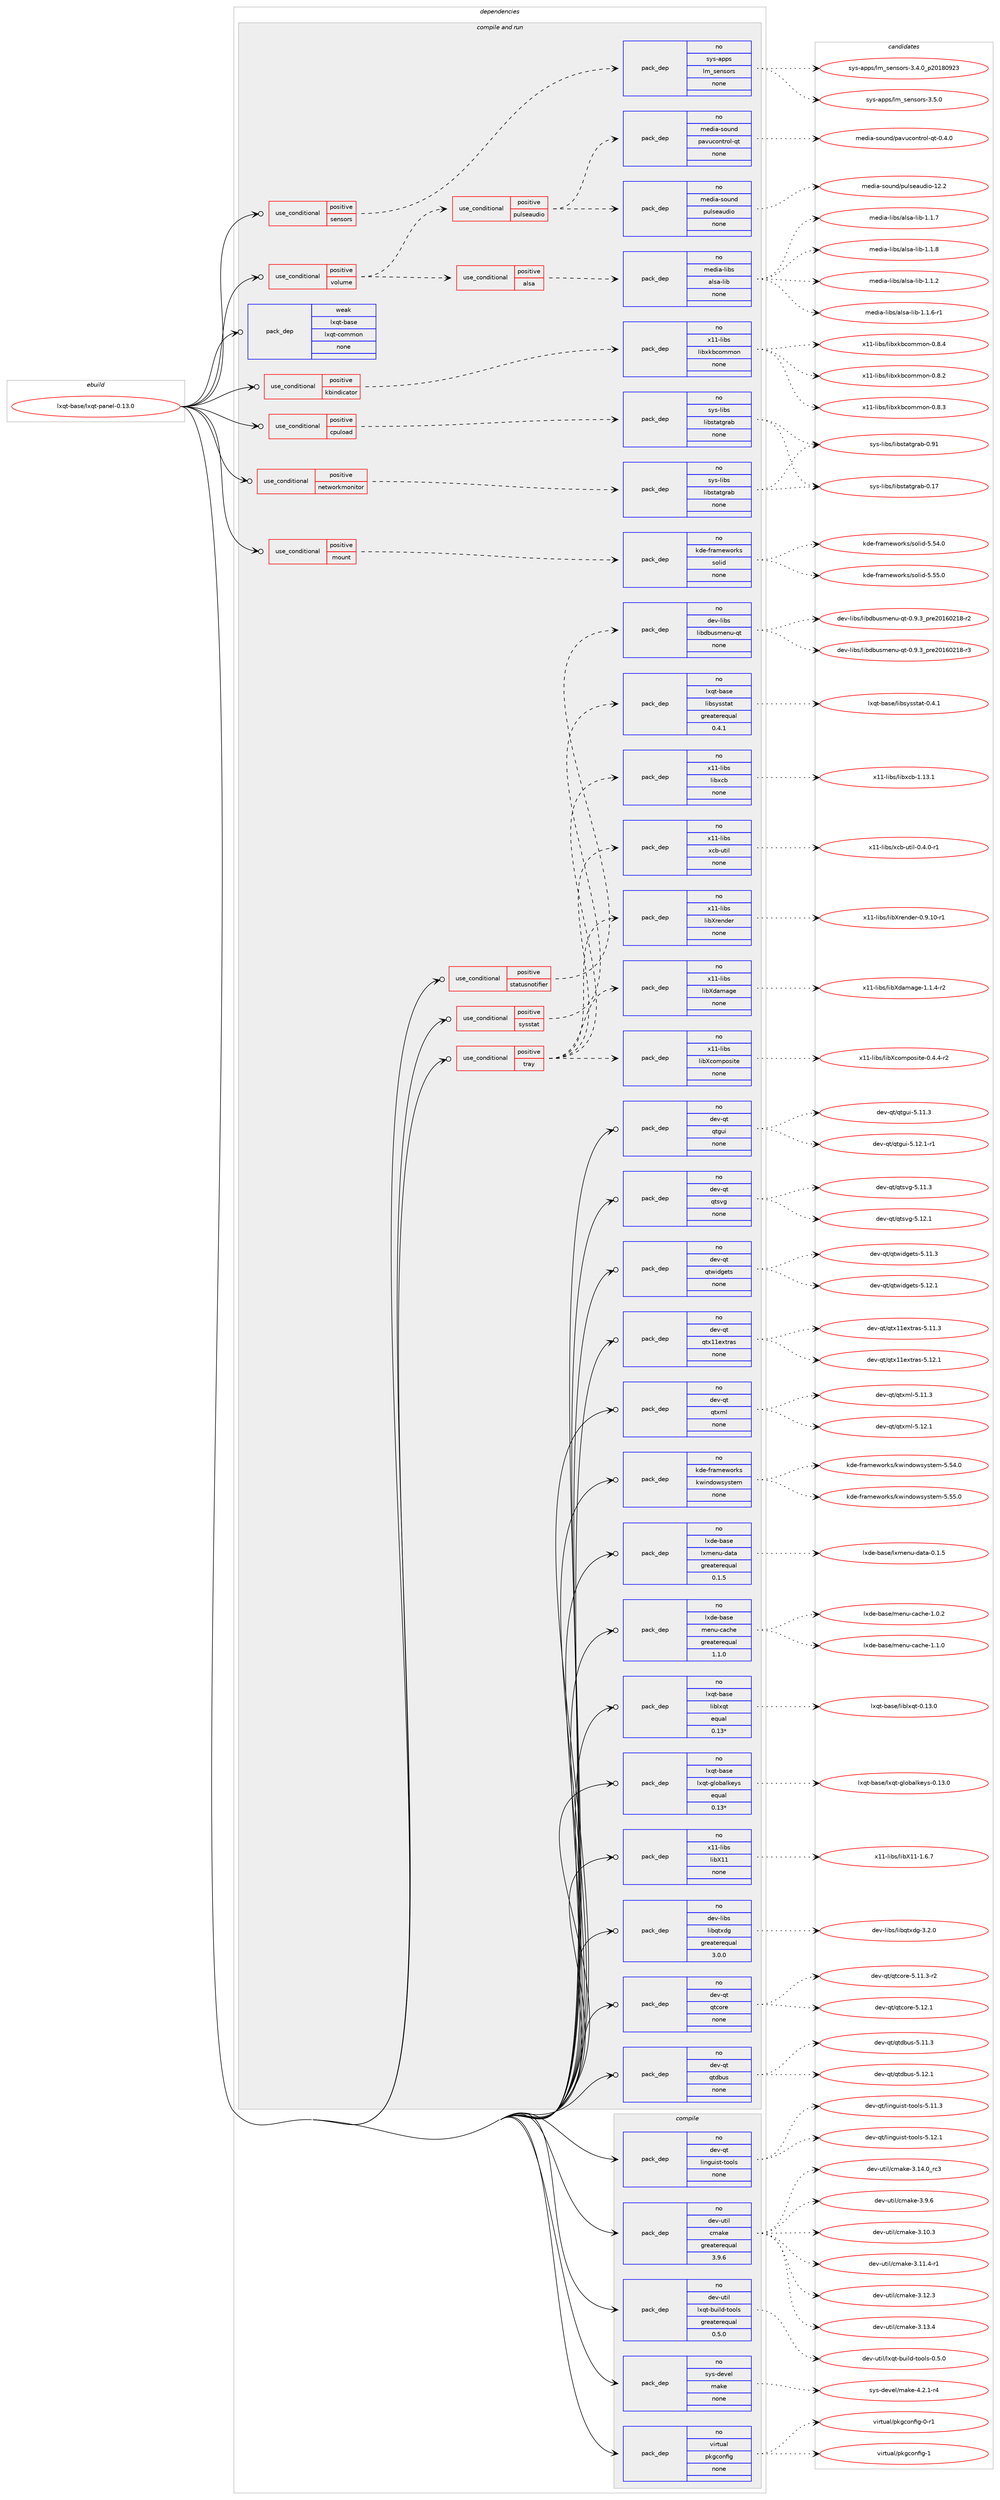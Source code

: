 digraph prolog {

# *************
# Graph options
# *************

newrank=true;
concentrate=true;
compound=true;
graph [rankdir=LR,fontname=Helvetica,fontsize=10,ranksep=1.5];#, ranksep=2.5, nodesep=0.2];
edge  [arrowhead=vee];
node  [fontname=Helvetica,fontsize=10];

# **********
# The ebuild
# **********

subgraph cluster_leftcol {
color=gray;
rank=same;
label=<<i>ebuild</i>>;
id [label="lxqt-base/lxqt-panel-0.13.0", color=red, width=4, href="../lxqt-base/lxqt-panel-0.13.0.svg"];
}

# ****************
# The dependencies
# ****************

subgraph cluster_midcol {
color=gray;
label=<<i>dependencies</i>>;
subgraph cluster_compile {
fillcolor="#eeeeee";
style=filled;
label=<<i>compile</i>>;
subgraph pack1137676 {
dependency1592933 [label=<<TABLE BORDER="0" CELLBORDER="1" CELLSPACING="0" CELLPADDING="4" WIDTH="220"><TR><TD ROWSPAN="6" CELLPADDING="30">pack_dep</TD></TR><TR><TD WIDTH="110">no</TD></TR><TR><TD>dev-qt</TD></TR><TR><TD>linguist-tools</TD></TR><TR><TD>none</TD></TR><TR><TD></TD></TR></TABLE>>, shape=none, color=blue];
}
id:e -> dependency1592933:w [weight=20,style="solid",arrowhead="vee"];
subgraph pack1137677 {
dependency1592934 [label=<<TABLE BORDER="0" CELLBORDER="1" CELLSPACING="0" CELLPADDING="4" WIDTH="220"><TR><TD ROWSPAN="6" CELLPADDING="30">pack_dep</TD></TR><TR><TD WIDTH="110">no</TD></TR><TR><TD>dev-util</TD></TR><TR><TD>cmake</TD></TR><TR><TD>greaterequal</TD></TR><TR><TD>3.9.6</TD></TR></TABLE>>, shape=none, color=blue];
}
id:e -> dependency1592934:w [weight=20,style="solid",arrowhead="vee"];
subgraph pack1137678 {
dependency1592935 [label=<<TABLE BORDER="0" CELLBORDER="1" CELLSPACING="0" CELLPADDING="4" WIDTH="220"><TR><TD ROWSPAN="6" CELLPADDING="30">pack_dep</TD></TR><TR><TD WIDTH="110">no</TD></TR><TR><TD>dev-util</TD></TR><TR><TD>lxqt-build-tools</TD></TR><TR><TD>greaterequal</TD></TR><TR><TD>0.5.0</TD></TR></TABLE>>, shape=none, color=blue];
}
id:e -> dependency1592935:w [weight=20,style="solid",arrowhead="vee"];
subgraph pack1137679 {
dependency1592936 [label=<<TABLE BORDER="0" CELLBORDER="1" CELLSPACING="0" CELLPADDING="4" WIDTH="220"><TR><TD ROWSPAN="6" CELLPADDING="30">pack_dep</TD></TR><TR><TD WIDTH="110">no</TD></TR><TR><TD>sys-devel</TD></TR><TR><TD>make</TD></TR><TR><TD>none</TD></TR><TR><TD></TD></TR></TABLE>>, shape=none, color=blue];
}
id:e -> dependency1592936:w [weight=20,style="solid",arrowhead="vee"];
subgraph pack1137680 {
dependency1592937 [label=<<TABLE BORDER="0" CELLBORDER="1" CELLSPACING="0" CELLPADDING="4" WIDTH="220"><TR><TD ROWSPAN="6" CELLPADDING="30">pack_dep</TD></TR><TR><TD WIDTH="110">no</TD></TR><TR><TD>virtual</TD></TR><TR><TD>pkgconfig</TD></TR><TR><TD>none</TD></TR><TR><TD></TD></TR></TABLE>>, shape=none, color=blue];
}
id:e -> dependency1592937:w [weight=20,style="solid",arrowhead="vee"];
}
subgraph cluster_compileandrun {
fillcolor="#eeeeee";
style=filled;
label=<<i>compile and run</i>>;
subgraph cond430226 {
dependency1592938 [label=<<TABLE BORDER="0" CELLBORDER="1" CELLSPACING="0" CELLPADDING="4"><TR><TD ROWSPAN="3" CELLPADDING="10">use_conditional</TD></TR><TR><TD>positive</TD></TR><TR><TD>cpuload</TD></TR></TABLE>>, shape=none, color=red];
subgraph pack1137681 {
dependency1592939 [label=<<TABLE BORDER="0" CELLBORDER="1" CELLSPACING="0" CELLPADDING="4" WIDTH="220"><TR><TD ROWSPAN="6" CELLPADDING="30">pack_dep</TD></TR><TR><TD WIDTH="110">no</TD></TR><TR><TD>sys-libs</TD></TR><TR><TD>libstatgrab</TD></TR><TR><TD>none</TD></TR><TR><TD></TD></TR></TABLE>>, shape=none, color=blue];
}
dependency1592938:e -> dependency1592939:w [weight=20,style="dashed",arrowhead="vee"];
}
id:e -> dependency1592938:w [weight=20,style="solid",arrowhead="odotvee"];
subgraph cond430227 {
dependency1592940 [label=<<TABLE BORDER="0" CELLBORDER="1" CELLSPACING="0" CELLPADDING="4"><TR><TD ROWSPAN="3" CELLPADDING="10">use_conditional</TD></TR><TR><TD>positive</TD></TR><TR><TD>kbindicator</TD></TR></TABLE>>, shape=none, color=red];
subgraph pack1137682 {
dependency1592941 [label=<<TABLE BORDER="0" CELLBORDER="1" CELLSPACING="0" CELLPADDING="4" WIDTH="220"><TR><TD ROWSPAN="6" CELLPADDING="30">pack_dep</TD></TR><TR><TD WIDTH="110">no</TD></TR><TR><TD>x11-libs</TD></TR><TR><TD>libxkbcommon</TD></TR><TR><TD>none</TD></TR><TR><TD></TD></TR></TABLE>>, shape=none, color=blue];
}
dependency1592940:e -> dependency1592941:w [weight=20,style="dashed",arrowhead="vee"];
}
id:e -> dependency1592940:w [weight=20,style="solid",arrowhead="odotvee"];
subgraph cond430228 {
dependency1592942 [label=<<TABLE BORDER="0" CELLBORDER="1" CELLSPACING="0" CELLPADDING="4"><TR><TD ROWSPAN="3" CELLPADDING="10">use_conditional</TD></TR><TR><TD>positive</TD></TR><TR><TD>mount</TD></TR></TABLE>>, shape=none, color=red];
subgraph pack1137683 {
dependency1592943 [label=<<TABLE BORDER="0" CELLBORDER="1" CELLSPACING="0" CELLPADDING="4" WIDTH="220"><TR><TD ROWSPAN="6" CELLPADDING="30">pack_dep</TD></TR><TR><TD WIDTH="110">no</TD></TR><TR><TD>kde-frameworks</TD></TR><TR><TD>solid</TD></TR><TR><TD>none</TD></TR><TR><TD></TD></TR></TABLE>>, shape=none, color=blue];
}
dependency1592942:e -> dependency1592943:w [weight=20,style="dashed",arrowhead="vee"];
}
id:e -> dependency1592942:w [weight=20,style="solid",arrowhead="odotvee"];
subgraph cond430229 {
dependency1592944 [label=<<TABLE BORDER="0" CELLBORDER="1" CELLSPACING="0" CELLPADDING="4"><TR><TD ROWSPAN="3" CELLPADDING="10">use_conditional</TD></TR><TR><TD>positive</TD></TR><TR><TD>networkmonitor</TD></TR></TABLE>>, shape=none, color=red];
subgraph pack1137684 {
dependency1592945 [label=<<TABLE BORDER="0" CELLBORDER="1" CELLSPACING="0" CELLPADDING="4" WIDTH="220"><TR><TD ROWSPAN="6" CELLPADDING="30">pack_dep</TD></TR><TR><TD WIDTH="110">no</TD></TR><TR><TD>sys-libs</TD></TR><TR><TD>libstatgrab</TD></TR><TR><TD>none</TD></TR><TR><TD></TD></TR></TABLE>>, shape=none, color=blue];
}
dependency1592944:e -> dependency1592945:w [weight=20,style="dashed",arrowhead="vee"];
}
id:e -> dependency1592944:w [weight=20,style="solid",arrowhead="odotvee"];
subgraph cond430230 {
dependency1592946 [label=<<TABLE BORDER="0" CELLBORDER="1" CELLSPACING="0" CELLPADDING="4"><TR><TD ROWSPAN="3" CELLPADDING="10">use_conditional</TD></TR><TR><TD>positive</TD></TR><TR><TD>sensors</TD></TR></TABLE>>, shape=none, color=red];
subgraph pack1137685 {
dependency1592947 [label=<<TABLE BORDER="0" CELLBORDER="1" CELLSPACING="0" CELLPADDING="4" WIDTH="220"><TR><TD ROWSPAN="6" CELLPADDING="30">pack_dep</TD></TR><TR><TD WIDTH="110">no</TD></TR><TR><TD>sys-apps</TD></TR><TR><TD>lm_sensors</TD></TR><TR><TD>none</TD></TR><TR><TD></TD></TR></TABLE>>, shape=none, color=blue];
}
dependency1592946:e -> dependency1592947:w [weight=20,style="dashed",arrowhead="vee"];
}
id:e -> dependency1592946:w [weight=20,style="solid",arrowhead="odotvee"];
subgraph cond430231 {
dependency1592948 [label=<<TABLE BORDER="0" CELLBORDER="1" CELLSPACING="0" CELLPADDING="4"><TR><TD ROWSPAN="3" CELLPADDING="10">use_conditional</TD></TR><TR><TD>positive</TD></TR><TR><TD>statusnotifier</TD></TR></TABLE>>, shape=none, color=red];
subgraph pack1137686 {
dependency1592949 [label=<<TABLE BORDER="0" CELLBORDER="1" CELLSPACING="0" CELLPADDING="4" WIDTH="220"><TR><TD ROWSPAN="6" CELLPADDING="30">pack_dep</TD></TR><TR><TD WIDTH="110">no</TD></TR><TR><TD>dev-libs</TD></TR><TR><TD>libdbusmenu-qt</TD></TR><TR><TD>none</TD></TR><TR><TD></TD></TR></TABLE>>, shape=none, color=blue];
}
dependency1592948:e -> dependency1592949:w [weight=20,style="dashed",arrowhead="vee"];
}
id:e -> dependency1592948:w [weight=20,style="solid",arrowhead="odotvee"];
subgraph cond430232 {
dependency1592950 [label=<<TABLE BORDER="0" CELLBORDER="1" CELLSPACING="0" CELLPADDING="4"><TR><TD ROWSPAN="3" CELLPADDING="10">use_conditional</TD></TR><TR><TD>positive</TD></TR><TR><TD>sysstat</TD></TR></TABLE>>, shape=none, color=red];
subgraph pack1137687 {
dependency1592951 [label=<<TABLE BORDER="0" CELLBORDER="1" CELLSPACING="0" CELLPADDING="4" WIDTH="220"><TR><TD ROWSPAN="6" CELLPADDING="30">pack_dep</TD></TR><TR><TD WIDTH="110">no</TD></TR><TR><TD>lxqt-base</TD></TR><TR><TD>libsysstat</TD></TR><TR><TD>greaterequal</TD></TR><TR><TD>0.4.1</TD></TR></TABLE>>, shape=none, color=blue];
}
dependency1592950:e -> dependency1592951:w [weight=20,style="dashed",arrowhead="vee"];
}
id:e -> dependency1592950:w [weight=20,style="solid",arrowhead="odotvee"];
subgraph cond430233 {
dependency1592952 [label=<<TABLE BORDER="0" CELLBORDER="1" CELLSPACING="0" CELLPADDING="4"><TR><TD ROWSPAN="3" CELLPADDING="10">use_conditional</TD></TR><TR><TD>positive</TD></TR><TR><TD>tray</TD></TR></TABLE>>, shape=none, color=red];
subgraph pack1137688 {
dependency1592953 [label=<<TABLE BORDER="0" CELLBORDER="1" CELLSPACING="0" CELLPADDING="4" WIDTH="220"><TR><TD ROWSPAN="6" CELLPADDING="30">pack_dep</TD></TR><TR><TD WIDTH="110">no</TD></TR><TR><TD>x11-libs</TD></TR><TR><TD>libxcb</TD></TR><TR><TD>none</TD></TR><TR><TD></TD></TR></TABLE>>, shape=none, color=blue];
}
dependency1592952:e -> dependency1592953:w [weight=20,style="dashed",arrowhead="vee"];
subgraph pack1137689 {
dependency1592954 [label=<<TABLE BORDER="0" CELLBORDER="1" CELLSPACING="0" CELLPADDING="4" WIDTH="220"><TR><TD ROWSPAN="6" CELLPADDING="30">pack_dep</TD></TR><TR><TD WIDTH="110">no</TD></TR><TR><TD>x11-libs</TD></TR><TR><TD>libXcomposite</TD></TR><TR><TD>none</TD></TR><TR><TD></TD></TR></TABLE>>, shape=none, color=blue];
}
dependency1592952:e -> dependency1592954:w [weight=20,style="dashed",arrowhead="vee"];
subgraph pack1137690 {
dependency1592955 [label=<<TABLE BORDER="0" CELLBORDER="1" CELLSPACING="0" CELLPADDING="4" WIDTH="220"><TR><TD ROWSPAN="6" CELLPADDING="30">pack_dep</TD></TR><TR><TD WIDTH="110">no</TD></TR><TR><TD>x11-libs</TD></TR><TR><TD>libXdamage</TD></TR><TR><TD>none</TD></TR><TR><TD></TD></TR></TABLE>>, shape=none, color=blue];
}
dependency1592952:e -> dependency1592955:w [weight=20,style="dashed",arrowhead="vee"];
subgraph pack1137691 {
dependency1592956 [label=<<TABLE BORDER="0" CELLBORDER="1" CELLSPACING="0" CELLPADDING="4" WIDTH="220"><TR><TD ROWSPAN="6" CELLPADDING="30">pack_dep</TD></TR><TR><TD WIDTH="110">no</TD></TR><TR><TD>x11-libs</TD></TR><TR><TD>libXrender</TD></TR><TR><TD>none</TD></TR><TR><TD></TD></TR></TABLE>>, shape=none, color=blue];
}
dependency1592952:e -> dependency1592956:w [weight=20,style="dashed",arrowhead="vee"];
subgraph pack1137692 {
dependency1592957 [label=<<TABLE BORDER="0" CELLBORDER="1" CELLSPACING="0" CELLPADDING="4" WIDTH="220"><TR><TD ROWSPAN="6" CELLPADDING="30">pack_dep</TD></TR><TR><TD WIDTH="110">no</TD></TR><TR><TD>x11-libs</TD></TR><TR><TD>xcb-util</TD></TR><TR><TD>none</TD></TR><TR><TD></TD></TR></TABLE>>, shape=none, color=blue];
}
dependency1592952:e -> dependency1592957:w [weight=20,style="dashed",arrowhead="vee"];
}
id:e -> dependency1592952:w [weight=20,style="solid",arrowhead="odotvee"];
subgraph cond430234 {
dependency1592958 [label=<<TABLE BORDER="0" CELLBORDER="1" CELLSPACING="0" CELLPADDING="4"><TR><TD ROWSPAN="3" CELLPADDING="10">use_conditional</TD></TR><TR><TD>positive</TD></TR><TR><TD>volume</TD></TR></TABLE>>, shape=none, color=red];
subgraph cond430235 {
dependency1592959 [label=<<TABLE BORDER="0" CELLBORDER="1" CELLSPACING="0" CELLPADDING="4"><TR><TD ROWSPAN="3" CELLPADDING="10">use_conditional</TD></TR><TR><TD>positive</TD></TR><TR><TD>alsa</TD></TR></TABLE>>, shape=none, color=red];
subgraph pack1137693 {
dependency1592960 [label=<<TABLE BORDER="0" CELLBORDER="1" CELLSPACING="0" CELLPADDING="4" WIDTH="220"><TR><TD ROWSPAN="6" CELLPADDING="30">pack_dep</TD></TR><TR><TD WIDTH="110">no</TD></TR><TR><TD>media-libs</TD></TR><TR><TD>alsa-lib</TD></TR><TR><TD>none</TD></TR><TR><TD></TD></TR></TABLE>>, shape=none, color=blue];
}
dependency1592959:e -> dependency1592960:w [weight=20,style="dashed",arrowhead="vee"];
}
dependency1592958:e -> dependency1592959:w [weight=20,style="dashed",arrowhead="vee"];
subgraph cond430236 {
dependency1592961 [label=<<TABLE BORDER="0" CELLBORDER="1" CELLSPACING="0" CELLPADDING="4"><TR><TD ROWSPAN="3" CELLPADDING="10">use_conditional</TD></TR><TR><TD>positive</TD></TR><TR><TD>pulseaudio</TD></TR></TABLE>>, shape=none, color=red];
subgraph pack1137694 {
dependency1592962 [label=<<TABLE BORDER="0" CELLBORDER="1" CELLSPACING="0" CELLPADDING="4" WIDTH="220"><TR><TD ROWSPAN="6" CELLPADDING="30">pack_dep</TD></TR><TR><TD WIDTH="110">no</TD></TR><TR><TD>media-sound</TD></TR><TR><TD>pavucontrol-qt</TD></TR><TR><TD>none</TD></TR><TR><TD></TD></TR></TABLE>>, shape=none, color=blue];
}
dependency1592961:e -> dependency1592962:w [weight=20,style="dashed",arrowhead="vee"];
subgraph pack1137695 {
dependency1592963 [label=<<TABLE BORDER="0" CELLBORDER="1" CELLSPACING="0" CELLPADDING="4" WIDTH="220"><TR><TD ROWSPAN="6" CELLPADDING="30">pack_dep</TD></TR><TR><TD WIDTH="110">no</TD></TR><TR><TD>media-sound</TD></TR><TR><TD>pulseaudio</TD></TR><TR><TD>none</TD></TR><TR><TD></TD></TR></TABLE>>, shape=none, color=blue];
}
dependency1592961:e -> dependency1592963:w [weight=20,style="dashed",arrowhead="vee"];
}
dependency1592958:e -> dependency1592961:w [weight=20,style="dashed",arrowhead="vee"];
}
id:e -> dependency1592958:w [weight=20,style="solid",arrowhead="odotvee"];
subgraph pack1137696 {
dependency1592964 [label=<<TABLE BORDER="0" CELLBORDER="1" CELLSPACING="0" CELLPADDING="4" WIDTH="220"><TR><TD ROWSPAN="6" CELLPADDING="30">pack_dep</TD></TR><TR><TD WIDTH="110">no</TD></TR><TR><TD>dev-libs</TD></TR><TR><TD>libqtxdg</TD></TR><TR><TD>greaterequal</TD></TR><TR><TD>3.0.0</TD></TR></TABLE>>, shape=none, color=blue];
}
id:e -> dependency1592964:w [weight=20,style="solid",arrowhead="odotvee"];
subgraph pack1137697 {
dependency1592965 [label=<<TABLE BORDER="0" CELLBORDER="1" CELLSPACING="0" CELLPADDING="4" WIDTH="220"><TR><TD ROWSPAN="6" CELLPADDING="30">pack_dep</TD></TR><TR><TD WIDTH="110">no</TD></TR><TR><TD>dev-qt</TD></TR><TR><TD>qtcore</TD></TR><TR><TD>none</TD></TR><TR><TD></TD></TR></TABLE>>, shape=none, color=blue];
}
id:e -> dependency1592965:w [weight=20,style="solid",arrowhead="odotvee"];
subgraph pack1137698 {
dependency1592966 [label=<<TABLE BORDER="0" CELLBORDER="1" CELLSPACING="0" CELLPADDING="4" WIDTH="220"><TR><TD ROWSPAN="6" CELLPADDING="30">pack_dep</TD></TR><TR><TD WIDTH="110">no</TD></TR><TR><TD>dev-qt</TD></TR><TR><TD>qtdbus</TD></TR><TR><TD>none</TD></TR><TR><TD></TD></TR></TABLE>>, shape=none, color=blue];
}
id:e -> dependency1592966:w [weight=20,style="solid",arrowhead="odotvee"];
subgraph pack1137699 {
dependency1592967 [label=<<TABLE BORDER="0" CELLBORDER="1" CELLSPACING="0" CELLPADDING="4" WIDTH="220"><TR><TD ROWSPAN="6" CELLPADDING="30">pack_dep</TD></TR><TR><TD WIDTH="110">no</TD></TR><TR><TD>dev-qt</TD></TR><TR><TD>qtgui</TD></TR><TR><TD>none</TD></TR><TR><TD></TD></TR></TABLE>>, shape=none, color=blue];
}
id:e -> dependency1592967:w [weight=20,style="solid",arrowhead="odotvee"];
subgraph pack1137700 {
dependency1592968 [label=<<TABLE BORDER="0" CELLBORDER="1" CELLSPACING="0" CELLPADDING="4" WIDTH="220"><TR><TD ROWSPAN="6" CELLPADDING="30">pack_dep</TD></TR><TR><TD WIDTH="110">no</TD></TR><TR><TD>dev-qt</TD></TR><TR><TD>qtsvg</TD></TR><TR><TD>none</TD></TR><TR><TD></TD></TR></TABLE>>, shape=none, color=blue];
}
id:e -> dependency1592968:w [weight=20,style="solid",arrowhead="odotvee"];
subgraph pack1137701 {
dependency1592969 [label=<<TABLE BORDER="0" CELLBORDER="1" CELLSPACING="0" CELLPADDING="4" WIDTH="220"><TR><TD ROWSPAN="6" CELLPADDING="30">pack_dep</TD></TR><TR><TD WIDTH="110">no</TD></TR><TR><TD>dev-qt</TD></TR><TR><TD>qtwidgets</TD></TR><TR><TD>none</TD></TR><TR><TD></TD></TR></TABLE>>, shape=none, color=blue];
}
id:e -> dependency1592969:w [weight=20,style="solid",arrowhead="odotvee"];
subgraph pack1137702 {
dependency1592970 [label=<<TABLE BORDER="0" CELLBORDER="1" CELLSPACING="0" CELLPADDING="4" WIDTH="220"><TR><TD ROWSPAN="6" CELLPADDING="30">pack_dep</TD></TR><TR><TD WIDTH="110">no</TD></TR><TR><TD>dev-qt</TD></TR><TR><TD>qtx11extras</TD></TR><TR><TD>none</TD></TR><TR><TD></TD></TR></TABLE>>, shape=none, color=blue];
}
id:e -> dependency1592970:w [weight=20,style="solid",arrowhead="odotvee"];
subgraph pack1137703 {
dependency1592971 [label=<<TABLE BORDER="0" CELLBORDER="1" CELLSPACING="0" CELLPADDING="4" WIDTH="220"><TR><TD ROWSPAN="6" CELLPADDING="30">pack_dep</TD></TR><TR><TD WIDTH="110">no</TD></TR><TR><TD>dev-qt</TD></TR><TR><TD>qtxml</TD></TR><TR><TD>none</TD></TR><TR><TD></TD></TR></TABLE>>, shape=none, color=blue];
}
id:e -> dependency1592971:w [weight=20,style="solid",arrowhead="odotvee"];
subgraph pack1137704 {
dependency1592972 [label=<<TABLE BORDER="0" CELLBORDER="1" CELLSPACING="0" CELLPADDING="4" WIDTH="220"><TR><TD ROWSPAN="6" CELLPADDING="30">pack_dep</TD></TR><TR><TD WIDTH="110">no</TD></TR><TR><TD>kde-frameworks</TD></TR><TR><TD>kwindowsystem</TD></TR><TR><TD>none</TD></TR><TR><TD></TD></TR></TABLE>>, shape=none, color=blue];
}
id:e -> dependency1592972:w [weight=20,style="solid",arrowhead="odotvee"];
subgraph pack1137705 {
dependency1592973 [label=<<TABLE BORDER="0" CELLBORDER="1" CELLSPACING="0" CELLPADDING="4" WIDTH="220"><TR><TD ROWSPAN="6" CELLPADDING="30">pack_dep</TD></TR><TR><TD WIDTH="110">no</TD></TR><TR><TD>lxde-base</TD></TR><TR><TD>lxmenu-data</TD></TR><TR><TD>greaterequal</TD></TR><TR><TD>0.1.5</TD></TR></TABLE>>, shape=none, color=blue];
}
id:e -> dependency1592973:w [weight=20,style="solid",arrowhead="odotvee"];
subgraph pack1137706 {
dependency1592974 [label=<<TABLE BORDER="0" CELLBORDER="1" CELLSPACING="0" CELLPADDING="4" WIDTH="220"><TR><TD ROWSPAN="6" CELLPADDING="30">pack_dep</TD></TR><TR><TD WIDTH="110">no</TD></TR><TR><TD>lxde-base</TD></TR><TR><TD>menu-cache</TD></TR><TR><TD>greaterequal</TD></TR><TR><TD>1.1.0</TD></TR></TABLE>>, shape=none, color=blue];
}
id:e -> dependency1592974:w [weight=20,style="solid",arrowhead="odotvee"];
subgraph pack1137707 {
dependency1592975 [label=<<TABLE BORDER="0" CELLBORDER="1" CELLSPACING="0" CELLPADDING="4" WIDTH="220"><TR><TD ROWSPAN="6" CELLPADDING="30">pack_dep</TD></TR><TR><TD WIDTH="110">no</TD></TR><TR><TD>lxqt-base</TD></TR><TR><TD>liblxqt</TD></TR><TR><TD>equal</TD></TR><TR><TD>0.13*</TD></TR></TABLE>>, shape=none, color=blue];
}
id:e -> dependency1592975:w [weight=20,style="solid",arrowhead="odotvee"];
subgraph pack1137708 {
dependency1592976 [label=<<TABLE BORDER="0" CELLBORDER="1" CELLSPACING="0" CELLPADDING="4" WIDTH="220"><TR><TD ROWSPAN="6" CELLPADDING="30">pack_dep</TD></TR><TR><TD WIDTH="110">no</TD></TR><TR><TD>lxqt-base</TD></TR><TR><TD>lxqt-globalkeys</TD></TR><TR><TD>equal</TD></TR><TR><TD>0.13*</TD></TR></TABLE>>, shape=none, color=blue];
}
id:e -> dependency1592976:w [weight=20,style="solid",arrowhead="odotvee"];
subgraph pack1137709 {
dependency1592977 [label=<<TABLE BORDER="0" CELLBORDER="1" CELLSPACING="0" CELLPADDING="4" WIDTH="220"><TR><TD ROWSPAN="6" CELLPADDING="30">pack_dep</TD></TR><TR><TD WIDTH="110">no</TD></TR><TR><TD>x11-libs</TD></TR><TR><TD>libX11</TD></TR><TR><TD>none</TD></TR><TR><TD></TD></TR></TABLE>>, shape=none, color=blue];
}
id:e -> dependency1592977:w [weight=20,style="solid",arrowhead="odotvee"];
subgraph pack1137710 {
dependency1592978 [label=<<TABLE BORDER="0" CELLBORDER="1" CELLSPACING="0" CELLPADDING="4" WIDTH="220"><TR><TD ROWSPAN="6" CELLPADDING="30">pack_dep</TD></TR><TR><TD WIDTH="110">weak</TD></TR><TR><TD>lxqt-base</TD></TR><TR><TD>lxqt-common</TD></TR><TR><TD>none</TD></TR><TR><TD></TD></TR></TABLE>>, shape=none, color=blue];
}
id:e -> dependency1592978:w [weight=20,style="solid",arrowhead="odotvee"];
}
subgraph cluster_run {
fillcolor="#eeeeee";
style=filled;
label=<<i>run</i>>;
}
}

# **************
# The candidates
# **************

subgraph cluster_choices {
rank=same;
color=gray;
label=<<i>candidates</i>>;

subgraph choice1137676 {
color=black;
nodesep=1;
choice10010111845113116471081051101031171051151164511611111110811545534649494651 [label="dev-qt/linguist-tools-5.11.3", color=red, width=4,href="../dev-qt/linguist-tools-5.11.3.svg"];
choice10010111845113116471081051101031171051151164511611111110811545534649504649 [label="dev-qt/linguist-tools-5.12.1", color=red, width=4,href="../dev-qt/linguist-tools-5.12.1.svg"];
dependency1592933:e -> choice10010111845113116471081051101031171051151164511611111110811545534649494651:w [style=dotted,weight="100"];
dependency1592933:e -> choice10010111845113116471081051101031171051151164511611111110811545534649504649:w [style=dotted,weight="100"];
}
subgraph choice1137677 {
color=black;
nodesep=1;
choice1001011184511711610510847991099710710145514649484651 [label="dev-util/cmake-3.10.3", color=red, width=4,href="../dev-util/cmake-3.10.3.svg"];
choice10010111845117116105108479910997107101455146494946524511449 [label="dev-util/cmake-3.11.4-r1", color=red, width=4,href="../dev-util/cmake-3.11.4-r1.svg"];
choice1001011184511711610510847991099710710145514649504651 [label="dev-util/cmake-3.12.3", color=red, width=4,href="../dev-util/cmake-3.12.3.svg"];
choice1001011184511711610510847991099710710145514649514652 [label="dev-util/cmake-3.13.4", color=red, width=4,href="../dev-util/cmake-3.13.4.svg"];
choice1001011184511711610510847991099710710145514649524648951149951 [label="dev-util/cmake-3.14.0_rc3", color=red, width=4,href="../dev-util/cmake-3.14.0_rc3.svg"];
choice10010111845117116105108479910997107101455146574654 [label="dev-util/cmake-3.9.6", color=red, width=4,href="../dev-util/cmake-3.9.6.svg"];
dependency1592934:e -> choice1001011184511711610510847991099710710145514649484651:w [style=dotted,weight="100"];
dependency1592934:e -> choice10010111845117116105108479910997107101455146494946524511449:w [style=dotted,weight="100"];
dependency1592934:e -> choice1001011184511711610510847991099710710145514649504651:w [style=dotted,weight="100"];
dependency1592934:e -> choice1001011184511711610510847991099710710145514649514652:w [style=dotted,weight="100"];
dependency1592934:e -> choice1001011184511711610510847991099710710145514649524648951149951:w [style=dotted,weight="100"];
dependency1592934:e -> choice10010111845117116105108479910997107101455146574654:w [style=dotted,weight="100"];
}
subgraph choice1137678 {
color=black;
nodesep=1;
choice1001011184511711610510847108120113116459811710510810045116111111108115454846534648 [label="dev-util/lxqt-build-tools-0.5.0", color=red, width=4,href="../dev-util/lxqt-build-tools-0.5.0.svg"];
dependency1592935:e -> choice1001011184511711610510847108120113116459811710510810045116111111108115454846534648:w [style=dotted,weight="100"];
}
subgraph choice1137679 {
color=black;
nodesep=1;
choice1151211154510010111810110847109971071014552465046494511452 [label="sys-devel/make-4.2.1-r4", color=red, width=4,href="../sys-devel/make-4.2.1-r4.svg"];
dependency1592936:e -> choice1151211154510010111810110847109971071014552465046494511452:w [style=dotted,weight="100"];
}
subgraph choice1137680 {
color=black;
nodesep=1;
choice11810511411611797108471121071039911111010210510345484511449 [label="virtual/pkgconfig-0-r1", color=red, width=4,href="../virtual/pkgconfig-0-r1.svg"];
choice1181051141161179710847112107103991111101021051034549 [label="virtual/pkgconfig-1", color=red, width=4,href="../virtual/pkgconfig-1.svg"];
dependency1592937:e -> choice11810511411611797108471121071039911111010210510345484511449:w [style=dotted,weight="100"];
dependency1592937:e -> choice1181051141161179710847112107103991111101021051034549:w [style=dotted,weight="100"];
}
subgraph choice1137681 {
color=black;
nodesep=1;
choice115121115451081059811547108105981151169711610311497984548464955 [label="sys-libs/libstatgrab-0.17", color=red, width=4,href="../sys-libs/libstatgrab-0.17.svg"];
choice115121115451081059811547108105981151169711610311497984548465749 [label="sys-libs/libstatgrab-0.91", color=red, width=4,href="../sys-libs/libstatgrab-0.91.svg"];
dependency1592939:e -> choice115121115451081059811547108105981151169711610311497984548464955:w [style=dotted,weight="100"];
dependency1592939:e -> choice115121115451081059811547108105981151169711610311497984548465749:w [style=dotted,weight="100"];
}
subgraph choice1137682 {
color=black;
nodesep=1;
choice1204949451081059811547108105981201079899111109109111110454846564650 [label="x11-libs/libxkbcommon-0.8.2", color=red, width=4,href="../x11-libs/libxkbcommon-0.8.2.svg"];
choice1204949451081059811547108105981201079899111109109111110454846564651 [label="x11-libs/libxkbcommon-0.8.3", color=red, width=4,href="../x11-libs/libxkbcommon-0.8.3.svg"];
choice1204949451081059811547108105981201079899111109109111110454846564652 [label="x11-libs/libxkbcommon-0.8.4", color=red, width=4,href="../x11-libs/libxkbcommon-0.8.4.svg"];
dependency1592941:e -> choice1204949451081059811547108105981201079899111109109111110454846564650:w [style=dotted,weight="100"];
dependency1592941:e -> choice1204949451081059811547108105981201079899111109109111110454846564651:w [style=dotted,weight="100"];
dependency1592941:e -> choice1204949451081059811547108105981201079899111109109111110454846564652:w [style=dotted,weight="100"];
}
subgraph choice1137683 {
color=black;
nodesep=1;
choice10710010145102114971091011191111141071154711511110810510045534653524648 [label="kde-frameworks/solid-5.54.0", color=red, width=4,href="../kde-frameworks/solid-5.54.0.svg"];
choice10710010145102114971091011191111141071154711511110810510045534653534648 [label="kde-frameworks/solid-5.55.0", color=red, width=4,href="../kde-frameworks/solid-5.55.0.svg"];
dependency1592943:e -> choice10710010145102114971091011191111141071154711511110810510045534653524648:w [style=dotted,weight="100"];
dependency1592943:e -> choice10710010145102114971091011191111141071154711511110810510045534653534648:w [style=dotted,weight="100"];
}
subgraph choice1137684 {
color=black;
nodesep=1;
choice115121115451081059811547108105981151169711610311497984548464955 [label="sys-libs/libstatgrab-0.17", color=red, width=4,href="../sys-libs/libstatgrab-0.17.svg"];
choice115121115451081059811547108105981151169711610311497984548465749 [label="sys-libs/libstatgrab-0.91", color=red, width=4,href="../sys-libs/libstatgrab-0.91.svg"];
dependency1592945:e -> choice115121115451081059811547108105981151169711610311497984548464955:w [style=dotted,weight="100"];
dependency1592945:e -> choice115121115451081059811547108105981151169711610311497984548465749:w [style=dotted,weight="100"];
}
subgraph choice1137685 {
color=black;
nodesep=1;
choice11512111545971121121154710810995115101110115111114115455146524648951125048495648575051 [label="sys-apps/lm_sensors-3.4.0_p20180923", color=red, width=4,href="../sys-apps/lm_sensors-3.4.0_p20180923.svg"];
choice11512111545971121121154710810995115101110115111114115455146534648 [label="sys-apps/lm_sensors-3.5.0", color=red, width=4,href="../sys-apps/lm_sensors-3.5.0.svg"];
dependency1592947:e -> choice11512111545971121121154710810995115101110115111114115455146524648951125048495648575051:w [style=dotted,weight="100"];
dependency1592947:e -> choice11512111545971121121154710810995115101110115111114115455146534648:w [style=dotted,weight="100"];
}
subgraph choice1137686 {
color=black;
nodesep=1;
choice1001011184510810598115471081059810098117115109101110117451131164548465746519511211410150484954485049564511450 [label="dev-libs/libdbusmenu-qt-0.9.3_pre20160218-r2", color=red, width=4,href="../dev-libs/libdbusmenu-qt-0.9.3_pre20160218-r2.svg"];
choice1001011184510810598115471081059810098117115109101110117451131164548465746519511211410150484954485049564511451 [label="dev-libs/libdbusmenu-qt-0.9.3_pre20160218-r3", color=red, width=4,href="../dev-libs/libdbusmenu-qt-0.9.3_pre20160218-r3.svg"];
dependency1592949:e -> choice1001011184510810598115471081059810098117115109101110117451131164548465746519511211410150484954485049564511450:w [style=dotted,weight="100"];
dependency1592949:e -> choice1001011184510810598115471081059810098117115109101110117451131164548465746519511211410150484954485049564511451:w [style=dotted,weight="100"];
}
subgraph choice1137687 {
color=black;
nodesep=1;
choice108120113116459897115101471081059811512111511511697116454846524649 [label="lxqt-base/libsysstat-0.4.1", color=red, width=4,href="../lxqt-base/libsysstat-0.4.1.svg"];
dependency1592951:e -> choice108120113116459897115101471081059811512111511511697116454846524649:w [style=dotted,weight="100"];
}
subgraph choice1137688 {
color=black;
nodesep=1;
choice120494945108105981154710810598120999845494649514649 [label="x11-libs/libxcb-1.13.1", color=red, width=4,href="../x11-libs/libxcb-1.13.1.svg"];
dependency1592953:e -> choice120494945108105981154710810598120999845494649514649:w [style=dotted,weight="100"];
}
subgraph choice1137689 {
color=black;
nodesep=1;
choice12049494510810598115471081059888991111091121111151051161014548465246524511450 [label="x11-libs/libXcomposite-0.4.4-r2", color=red, width=4,href="../x11-libs/libXcomposite-0.4.4-r2.svg"];
dependency1592954:e -> choice12049494510810598115471081059888991111091121111151051161014548465246524511450:w [style=dotted,weight="100"];
}
subgraph choice1137690 {
color=black;
nodesep=1;
choice1204949451081059811547108105988810097109971031014549464946524511450 [label="x11-libs/libXdamage-1.1.4-r2", color=red, width=4,href="../x11-libs/libXdamage-1.1.4-r2.svg"];
dependency1592955:e -> choice1204949451081059811547108105988810097109971031014549464946524511450:w [style=dotted,weight="100"];
}
subgraph choice1137691 {
color=black;
nodesep=1;
choice12049494510810598115471081059888114101110100101114454846574649484511449 [label="x11-libs/libXrender-0.9.10-r1", color=red, width=4,href="../x11-libs/libXrender-0.9.10-r1.svg"];
dependency1592956:e -> choice12049494510810598115471081059888114101110100101114454846574649484511449:w [style=dotted,weight="100"];
}
subgraph choice1137692 {
color=black;
nodesep=1;
choice12049494510810598115471209998451171161051084548465246484511449 [label="x11-libs/xcb-util-0.4.0-r1", color=red, width=4,href="../x11-libs/xcb-util-0.4.0-r1.svg"];
dependency1592957:e -> choice12049494510810598115471209998451171161051084548465246484511449:w [style=dotted,weight="100"];
}
subgraph choice1137693 {
color=black;
nodesep=1;
choice1091011001059745108105981154797108115974510810598454946494650 [label="media-libs/alsa-lib-1.1.2", color=red, width=4,href="../media-libs/alsa-lib-1.1.2.svg"];
choice10910110010597451081059811547971081159745108105984549464946544511449 [label="media-libs/alsa-lib-1.1.6-r1", color=red, width=4,href="../media-libs/alsa-lib-1.1.6-r1.svg"];
choice1091011001059745108105981154797108115974510810598454946494655 [label="media-libs/alsa-lib-1.1.7", color=red, width=4,href="../media-libs/alsa-lib-1.1.7.svg"];
choice1091011001059745108105981154797108115974510810598454946494656 [label="media-libs/alsa-lib-1.1.8", color=red, width=4,href="../media-libs/alsa-lib-1.1.8.svg"];
dependency1592960:e -> choice1091011001059745108105981154797108115974510810598454946494650:w [style=dotted,weight="100"];
dependency1592960:e -> choice10910110010597451081059811547971081159745108105984549464946544511449:w [style=dotted,weight="100"];
dependency1592960:e -> choice1091011001059745108105981154797108115974510810598454946494655:w [style=dotted,weight="100"];
dependency1592960:e -> choice1091011001059745108105981154797108115974510810598454946494656:w [style=dotted,weight="100"];
}
subgraph choice1137694 {
color=black;
nodesep=1;
choice109101100105974511511111711010047112971181179911111011611411110845113116454846524648 [label="media-sound/pavucontrol-qt-0.4.0", color=red, width=4,href="../media-sound/pavucontrol-qt-0.4.0.svg"];
dependency1592962:e -> choice109101100105974511511111711010047112971181179911111011611411110845113116454846524648:w [style=dotted,weight="100"];
}
subgraph choice1137695 {
color=black;
nodesep=1;
choice109101100105974511511111711010047112117108115101971171001051114549504650 [label="media-sound/pulseaudio-12.2", color=red, width=4,href="../media-sound/pulseaudio-12.2.svg"];
dependency1592963:e -> choice109101100105974511511111711010047112117108115101971171001051114549504650:w [style=dotted,weight="100"];
}
subgraph choice1137696 {
color=black;
nodesep=1;
choice10010111845108105981154710810598113116120100103455146504648 [label="dev-libs/libqtxdg-3.2.0", color=red, width=4,href="../dev-libs/libqtxdg-3.2.0.svg"];
dependency1592964:e -> choice10010111845108105981154710810598113116120100103455146504648:w [style=dotted,weight="100"];
}
subgraph choice1137697 {
color=black;
nodesep=1;
choice100101118451131164711311699111114101455346494946514511450 [label="dev-qt/qtcore-5.11.3-r2", color=red, width=4,href="../dev-qt/qtcore-5.11.3-r2.svg"];
choice10010111845113116471131169911111410145534649504649 [label="dev-qt/qtcore-5.12.1", color=red, width=4,href="../dev-qt/qtcore-5.12.1.svg"];
dependency1592965:e -> choice100101118451131164711311699111114101455346494946514511450:w [style=dotted,weight="100"];
dependency1592965:e -> choice10010111845113116471131169911111410145534649504649:w [style=dotted,weight="100"];
}
subgraph choice1137698 {
color=black;
nodesep=1;
choice10010111845113116471131161009811711545534649494651 [label="dev-qt/qtdbus-5.11.3", color=red, width=4,href="../dev-qt/qtdbus-5.11.3.svg"];
choice10010111845113116471131161009811711545534649504649 [label="dev-qt/qtdbus-5.12.1", color=red, width=4,href="../dev-qt/qtdbus-5.12.1.svg"];
dependency1592966:e -> choice10010111845113116471131161009811711545534649494651:w [style=dotted,weight="100"];
dependency1592966:e -> choice10010111845113116471131161009811711545534649504649:w [style=dotted,weight="100"];
}
subgraph choice1137699 {
color=black;
nodesep=1;
choice100101118451131164711311610311710545534649494651 [label="dev-qt/qtgui-5.11.3", color=red, width=4,href="../dev-qt/qtgui-5.11.3.svg"];
choice1001011184511311647113116103117105455346495046494511449 [label="dev-qt/qtgui-5.12.1-r1", color=red, width=4,href="../dev-qt/qtgui-5.12.1-r1.svg"];
dependency1592967:e -> choice100101118451131164711311610311710545534649494651:w [style=dotted,weight="100"];
dependency1592967:e -> choice1001011184511311647113116103117105455346495046494511449:w [style=dotted,weight="100"];
}
subgraph choice1137700 {
color=black;
nodesep=1;
choice100101118451131164711311611511810345534649494651 [label="dev-qt/qtsvg-5.11.3", color=red, width=4,href="../dev-qt/qtsvg-5.11.3.svg"];
choice100101118451131164711311611511810345534649504649 [label="dev-qt/qtsvg-5.12.1", color=red, width=4,href="../dev-qt/qtsvg-5.12.1.svg"];
dependency1592968:e -> choice100101118451131164711311611511810345534649494651:w [style=dotted,weight="100"];
dependency1592968:e -> choice100101118451131164711311611511810345534649504649:w [style=dotted,weight="100"];
}
subgraph choice1137701 {
color=black;
nodesep=1;
choice100101118451131164711311611910510010310111611545534649494651 [label="dev-qt/qtwidgets-5.11.3", color=red, width=4,href="../dev-qt/qtwidgets-5.11.3.svg"];
choice100101118451131164711311611910510010310111611545534649504649 [label="dev-qt/qtwidgets-5.12.1", color=red, width=4,href="../dev-qt/qtwidgets-5.12.1.svg"];
dependency1592969:e -> choice100101118451131164711311611910510010310111611545534649494651:w [style=dotted,weight="100"];
dependency1592969:e -> choice100101118451131164711311611910510010310111611545534649504649:w [style=dotted,weight="100"];
}
subgraph choice1137702 {
color=black;
nodesep=1;
choice100101118451131164711311612049491011201161149711545534649494651 [label="dev-qt/qtx11extras-5.11.3", color=red, width=4,href="../dev-qt/qtx11extras-5.11.3.svg"];
choice100101118451131164711311612049491011201161149711545534649504649 [label="dev-qt/qtx11extras-5.12.1", color=red, width=4,href="../dev-qt/qtx11extras-5.12.1.svg"];
dependency1592970:e -> choice100101118451131164711311612049491011201161149711545534649494651:w [style=dotted,weight="100"];
dependency1592970:e -> choice100101118451131164711311612049491011201161149711545534649504649:w [style=dotted,weight="100"];
}
subgraph choice1137703 {
color=black;
nodesep=1;
choice100101118451131164711311612010910845534649494651 [label="dev-qt/qtxml-5.11.3", color=red, width=4,href="../dev-qt/qtxml-5.11.3.svg"];
choice100101118451131164711311612010910845534649504649 [label="dev-qt/qtxml-5.12.1", color=red, width=4,href="../dev-qt/qtxml-5.12.1.svg"];
dependency1592971:e -> choice100101118451131164711311612010910845534649494651:w [style=dotted,weight="100"];
dependency1592971:e -> choice100101118451131164711311612010910845534649504649:w [style=dotted,weight="100"];
}
subgraph choice1137704 {
color=black;
nodesep=1;
choice10710010145102114971091011191111141071154710711910511010011111911512111511610110945534653524648 [label="kde-frameworks/kwindowsystem-5.54.0", color=red, width=4,href="../kde-frameworks/kwindowsystem-5.54.0.svg"];
choice10710010145102114971091011191111141071154710711910511010011111911512111511610110945534653534648 [label="kde-frameworks/kwindowsystem-5.55.0", color=red, width=4,href="../kde-frameworks/kwindowsystem-5.55.0.svg"];
dependency1592972:e -> choice10710010145102114971091011191111141071154710711910511010011111911512111511610110945534653524648:w [style=dotted,weight="100"];
dependency1592972:e -> choice10710010145102114971091011191111141071154710711910511010011111911512111511610110945534653534648:w [style=dotted,weight="100"];
}
subgraph choice1137705 {
color=black;
nodesep=1;
choice10812010010145989711510147108120109101110117451009711697454846494653 [label="lxde-base/lxmenu-data-0.1.5", color=red, width=4,href="../lxde-base/lxmenu-data-0.1.5.svg"];
dependency1592973:e -> choice10812010010145989711510147108120109101110117451009711697454846494653:w [style=dotted,weight="100"];
}
subgraph choice1137706 {
color=black;
nodesep=1;
choice1081201001014598971151014710910111011745999799104101454946484650 [label="lxde-base/menu-cache-1.0.2", color=red, width=4,href="../lxde-base/menu-cache-1.0.2.svg"];
choice1081201001014598971151014710910111011745999799104101454946494648 [label="lxde-base/menu-cache-1.1.0", color=red, width=4,href="../lxde-base/menu-cache-1.1.0.svg"];
dependency1592974:e -> choice1081201001014598971151014710910111011745999799104101454946484650:w [style=dotted,weight="100"];
dependency1592974:e -> choice1081201001014598971151014710910111011745999799104101454946494648:w [style=dotted,weight="100"];
}
subgraph choice1137707 {
color=black;
nodesep=1;
choice108120113116459897115101471081059810812011311645484649514648 [label="lxqt-base/liblxqt-0.13.0", color=red, width=4,href="../lxqt-base/liblxqt-0.13.0.svg"];
dependency1592975:e -> choice108120113116459897115101471081059810812011311645484649514648:w [style=dotted,weight="100"];
}
subgraph choice1137708 {
color=black;
nodesep=1;
choice1081201131164598971151014710812011311645103108111989710810710112111545484649514648 [label="lxqt-base/lxqt-globalkeys-0.13.0", color=red, width=4,href="../lxqt-base/lxqt-globalkeys-0.13.0.svg"];
dependency1592976:e -> choice1081201131164598971151014710812011311645103108111989710810710112111545484649514648:w [style=dotted,weight="100"];
}
subgraph choice1137709 {
color=black;
nodesep=1;
choice120494945108105981154710810598884949454946544655 [label="x11-libs/libX11-1.6.7", color=red, width=4,href="../x11-libs/libX11-1.6.7.svg"];
dependency1592977:e -> choice120494945108105981154710810598884949454946544655:w [style=dotted,weight="100"];
}
subgraph choice1137710 {
color=black;
nodesep=1;
}
}

}
